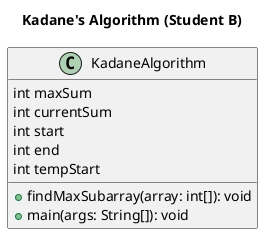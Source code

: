 @startuml
title Kadane's Algorithm (Student B)

class KadaneAlgorithm {
  +findMaxSubarray(array: int[]): void
  +main(args: String[]): void
}

KadaneAlgorithm : int maxSum
KadaneAlgorithm : int currentSum
KadaneAlgorithm : int start
KadaneAlgorithm : int end
KadaneAlgorithm : int tempStart

@enduml
